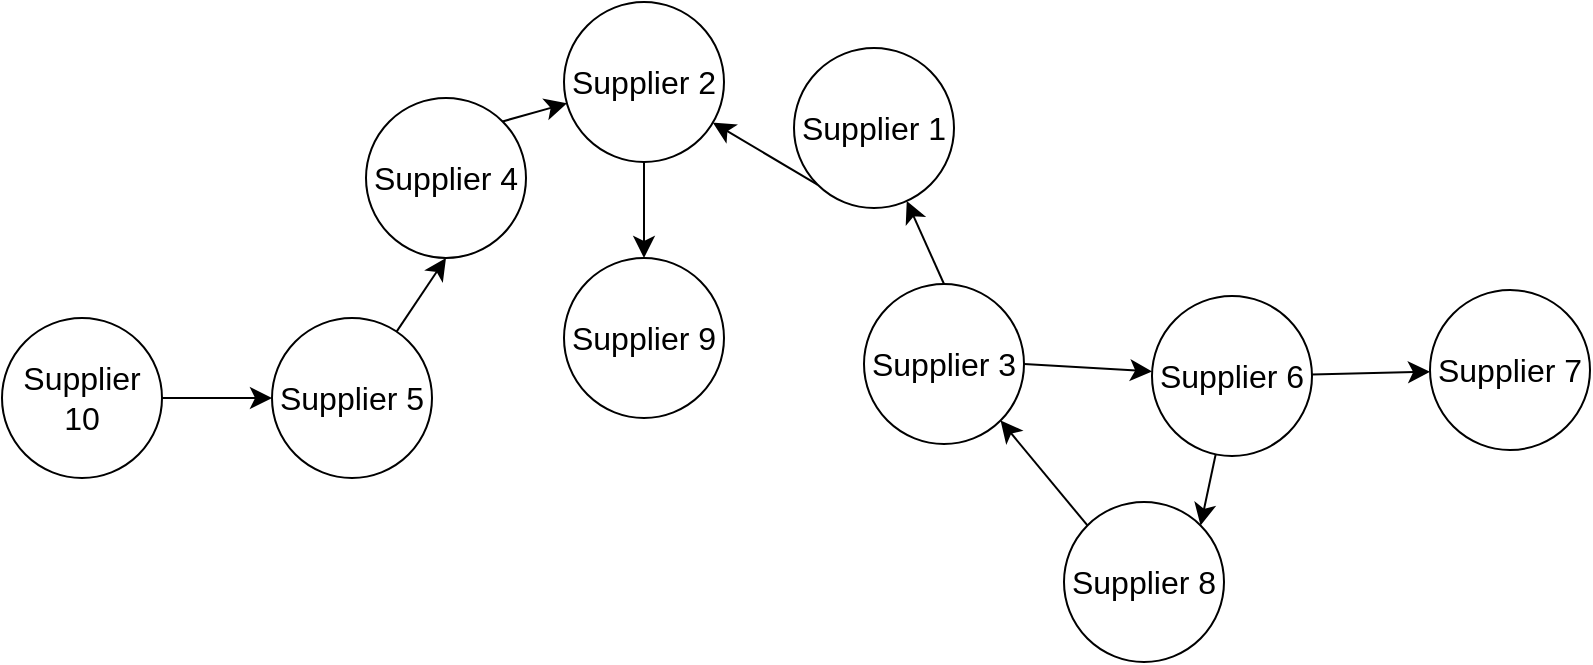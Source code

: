 <mxfile version="24.4.2" type="google" pages="3">
  <diagram name="Suppliers" id="Bss97l6f5SiMMDqndGWv">
    <mxGraphModel dx="1475" dy="513" grid="0" gridSize="10" guides="1" tooltips="1" connect="1" arrows="1" fold="1" page="0" pageScale="1" pageWidth="827" pageHeight="1169" math="0" shadow="0">
      <root>
        <mxCell id="0" />
        <mxCell id="1" parent="0" />
        <mxCell id="c4Q271Fm2Wud6zsfsdJt-21" style="edgeStyle=none;curved=1;rounded=0;orthogonalLoop=1;jettySize=auto;html=1;exitX=0;exitY=1;exitDx=0;exitDy=0;fontSize=12;startSize=8;endSize=8;" edge="1" parent="1" source="c4Q271Fm2Wud6zsfsdJt-22" target="c4Q271Fm2Wud6zsfsdJt-24">
          <mxGeometry relative="1" as="geometry" />
        </mxCell>
        <mxCell id="c4Q271Fm2Wud6zsfsdJt-22" value="&lt;font style=&quot;font-size: 16px;&quot;&gt;Supplier 1&lt;/font&gt;" style="ellipse;whiteSpace=wrap;html=1;aspect=fixed;" vertex="1" parent="1">
          <mxGeometry x="131" y="23" width="80" height="80" as="geometry" />
        </mxCell>
        <mxCell id="c4Q271Fm2Wud6zsfsdJt-23" style="edgeStyle=none;curved=1;rounded=0;orthogonalLoop=1;jettySize=auto;html=1;exitX=0.5;exitY=1;exitDx=0;exitDy=0;fontSize=12;startSize=8;endSize=8;" edge="1" parent="1" source="c4Q271Fm2Wud6zsfsdJt-24" target="c4Q271Fm2Wud6zsfsdJt-38">
          <mxGeometry relative="1" as="geometry" />
        </mxCell>
        <mxCell id="c4Q271Fm2Wud6zsfsdJt-24" value="&lt;font style=&quot;font-size: 16px;&quot;&gt;Supplier 2&lt;/font&gt;" style="ellipse;whiteSpace=wrap;html=1;aspect=fixed;" vertex="1" parent="1">
          <mxGeometry x="16" width="80" height="80" as="geometry" />
        </mxCell>
        <mxCell id="c4Q271Fm2Wud6zsfsdJt-25" style="edgeStyle=none;curved=1;rounded=0;orthogonalLoop=1;jettySize=auto;html=1;exitX=0.5;exitY=0;exitDx=0;exitDy=0;fontSize=12;startSize=8;endSize=8;" edge="1" parent="1" source="c4Q271Fm2Wud6zsfsdJt-27" target="c4Q271Fm2Wud6zsfsdJt-22">
          <mxGeometry relative="1" as="geometry" />
        </mxCell>
        <mxCell id="c4Q271Fm2Wud6zsfsdJt-26" style="edgeStyle=none;curved=1;rounded=0;orthogonalLoop=1;jettySize=auto;html=1;exitX=1;exitY=0.5;exitDx=0;exitDy=0;fontSize=12;startSize=8;endSize=8;" edge="1" parent="1" source="c4Q271Fm2Wud6zsfsdJt-27" target="c4Q271Fm2Wud6zsfsdJt-34">
          <mxGeometry relative="1" as="geometry" />
        </mxCell>
        <mxCell id="c4Q271Fm2Wud6zsfsdJt-27" value="&lt;font style=&quot;font-size: 16px;&quot;&gt;Supplier 3&lt;/font&gt;" style="ellipse;whiteSpace=wrap;html=1;aspect=fixed;" vertex="1" parent="1">
          <mxGeometry x="166" y="141" width="80" height="80" as="geometry" />
        </mxCell>
        <mxCell id="c4Q271Fm2Wud6zsfsdJt-28" style="edgeStyle=none;curved=1;rounded=0;orthogonalLoop=1;jettySize=auto;html=1;exitX=1;exitY=0;exitDx=0;exitDy=0;fontSize=12;startSize=8;endSize=8;" edge="1" parent="1" source="c4Q271Fm2Wud6zsfsdJt-29" target="c4Q271Fm2Wud6zsfsdJt-24">
          <mxGeometry relative="1" as="geometry" />
        </mxCell>
        <mxCell id="c4Q271Fm2Wud6zsfsdJt-29" value="&lt;font style=&quot;font-size: 16px;&quot;&gt;Supplier 4&lt;/font&gt;" style="ellipse;whiteSpace=wrap;html=1;aspect=fixed;" vertex="1" parent="1">
          <mxGeometry x="-83" y="48" width="80" height="80" as="geometry" />
        </mxCell>
        <mxCell id="c4Q271Fm2Wud6zsfsdJt-30" style="edgeStyle=none;curved=1;rounded=0;orthogonalLoop=1;jettySize=auto;html=1;entryX=0.5;entryY=1;entryDx=0;entryDy=0;fontSize=12;startSize=8;endSize=8;" edge="1" parent="1" source="c4Q271Fm2Wud6zsfsdJt-31" target="c4Q271Fm2Wud6zsfsdJt-29">
          <mxGeometry relative="1" as="geometry" />
        </mxCell>
        <mxCell id="c4Q271Fm2Wud6zsfsdJt-31" value="&lt;font style=&quot;font-size: 16px;&quot;&gt;Supplier 5&lt;/font&gt;" style="ellipse;whiteSpace=wrap;html=1;aspect=fixed;" vertex="1" parent="1">
          <mxGeometry x="-130" y="158" width="80" height="80" as="geometry" />
        </mxCell>
        <mxCell id="c4Q271Fm2Wud6zsfsdJt-32" style="edgeStyle=none;curved=1;rounded=0;orthogonalLoop=1;jettySize=auto;html=1;fontSize=12;startSize=8;endSize=8;" edge="1" parent="1" source="c4Q271Fm2Wud6zsfsdJt-34" target="c4Q271Fm2Wud6zsfsdJt-35">
          <mxGeometry relative="1" as="geometry" />
        </mxCell>
        <mxCell id="c4Q271Fm2Wud6zsfsdJt-33" style="edgeStyle=none;curved=1;rounded=0;orthogonalLoop=1;jettySize=auto;html=1;entryX=1;entryY=0;entryDx=0;entryDy=0;fontSize=12;startSize=8;endSize=8;" edge="1" parent="1" source="c4Q271Fm2Wud6zsfsdJt-34" target="c4Q271Fm2Wud6zsfsdJt-37">
          <mxGeometry relative="1" as="geometry" />
        </mxCell>
        <mxCell id="c4Q271Fm2Wud6zsfsdJt-34" value="&lt;font style=&quot;font-size: 16px;&quot;&gt;Supplier 6&lt;/font&gt;" style="ellipse;whiteSpace=wrap;html=1;aspect=fixed;" vertex="1" parent="1">
          <mxGeometry x="310" y="147" width="80" height="80" as="geometry" />
        </mxCell>
        <mxCell id="c4Q271Fm2Wud6zsfsdJt-35" value="&lt;font style=&quot;font-size: 16px;&quot;&gt;Supplier 7&lt;/font&gt;" style="ellipse;whiteSpace=wrap;html=1;aspect=fixed;" vertex="1" parent="1">
          <mxGeometry x="449" y="144" width="80" height="80" as="geometry" />
        </mxCell>
        <mxCell id="c4Q271Fm2Wud6zsfsdJt-36" style="edgeStyle=none;curved=1;rounded=0;orthogonalLoop=1;jettySize=auto;html=1;exitX=0;exitY=0;exitDx=0;exitDy=0;entryX=1;entryY=1;entryDx=0;entryDy=0;fontSize=12;startSize=8;endSize=8;" edge="1" parent="1" source="c4Q271Fm2Wud6zsfsdJt-37" target="c4Q271Fm2Wud6zsfsdJt-27">
          <mxGeometry relative="1" as="geometry" />
        </mxCell>
        <mxCell id="c4Q271Fm2Wud6zsfsdJt-37" value="&lt;font style=&quot;font-size: 16px;&quot;&gt;Supplier 8&lt;/font&gt;" style="ellipse;whiteSpace=wrap;html=1;aspect=fixed;" vertex="1" parent="1">
          <mxGeometry x="266" y="250" width="80" height="80" as="geometry" />
        </mxCell>
        <mxCell id="c4Q271Fm2Wud6zsfsdJt-38" value="&lt;font style=&quot;font-size: 16px;&quot;&gt;Supplier 9&lt;/font&gt;" style="ellipse;whiteSpace=wrap;html=1;aspect=fixed;" vertex="1" parent="1">
          <mxGeometry x="16" y="128" width="80" height="80" as="geometry" />
        </mxCell>
        <mxCell id="c4Q271Fm2Wud6zsfsdJt-39" style="edgeStyle=none;curved=1;rounded=0;orthogonalLoop=1;jettySize=auto;html=1;fontSize=12;startSize=8;endSize=8;exitX=1;exitY=0.5;exitDx=0;exitDy=0;" edge="1" parent="1" source="c4Q271Fm2Wud6zsfsdJt-40" target="c4Q271Fm2Wud6zsfsdJt-31">
          <mxGeometry relative="1" as="geometry">
            <mxPoint x="47" y="278" as="sourcePoint" />
          </mxGeometry>
        </mxCell>
        <mxCell id="c4Q271Fm2Wud6zsfsdJt-40" value="&lt;font style=&quot;font-size: 16px;&quot;&gt;Supplier 10&lt;/font&gt;" style="ellipse;whiteSpace=wrap;html=1;aspect=fixed;" vertex="1" parent="1">
          <mxGeometry x="-265" y="158" width="80" height="80" as="geometry" />
        </mxCell>
      </root>
    </mxGraphModel>
  </diagram>
  <diagram id="C84SIWdYVP0yn8myiEHB" name="Restaurants">
    <mxGraphModel dx="2813" dy="369" grid="0" gridSize="10" guides="1" tooltips="1" connect="1" arrows="1" fold="1" page="0" pageScale="1" pageWidth="827" pageHeight="1169" math="0" shadow="0">
      <root>
        <mxCell id="0" />
        <mxCell id="1" parent="0" />
        <mxCell id="7A7XeE9Nf-1nv5Z8wqqt-1" value="&lt;span style=&quot;font-size: 16px;&quot;&gt;Restaurant 1&lt;/span&gt;" style="ellipse;whiteSpace=wrap;html=1;aspect=fixed;" vertex="1" parent="1">
          <mxGeometry x="-353" y="511" width="80" height="80" as="geometry" />
        </mxCell>
        <mxCell id="7A7XeE9Nf-1nv5Z8wqqt-2" value="&lt;span style=&quot;font-size: 16px;&quot;&gt;Restaurant 2&lt;/span&gt;" style="ellipse;whiteSpace=wrap;html=1;aspect=fixed;" vertex="1" parent="1">
          <mxGeometry x="-919" y="516" width="80" height="80" as="geometry" />
        </mxCell>
        <mxCell id="7A7XeE9Nf-1nv5Z8wqqt-3" value="&lt;span style=&quot;font-size: 16px;&quot;&gt;Restaurant 3&lt;/span&gt;" style="ellipse;whiteSpace=wrap;html=1;aspect=fixed;" vertex="1" parent="1">
          <mxGeometry x="-746" y="523" width="80" height="80" as="geometry" />
        </mxCell>
        <mxCell id="7A7XeE9Nf-1nv5Z8wqqt-4" value="&lt;span style=&quot;font-size: 16px;&quot;&gt;Restaurant 4&lt;/span&gt;" style="ellipse;whiteSpace=wrap;html=1;aspect=fixed;" vertex="1" parent="1">
          <mxGeometry x="31" y="527" width="80" height="80" as="geometry" />
        </mxCell>
        <mxCell id="7A7XeE9Nf-1nv5Z8wqqt-5" value="&lt;span style=&quot;font-size: 16px;&quot;&gt;Restaurant 9&lt;/span&gt;" style="ellipse;whiteSpace=wrap;html=1;aspect=fixed;" vertex="1" parent="1">
          <mxGeometry x="-540" y="511" width="80" height="80" as="geometry" />
        </mxCell>
        <mxCell id="7A7XeE9Nf-1nv5Z8wqqt-6" style="edgeStyle=none;curved=1;rounded=0;orthogonalLoop=1;jettySize=auto;html=1;exitX=0.5;exitY=0;exitDx=0;exitDy=0;entryX=0.5;entryY=1;entryDx=0;entryDy=0;fontSize=12;startSize=8;endSize=8;" edge="1" parent="1" source="7A7XeE9Nf-1nv5Z8wqqt-8" target="7A7XeE9Nf-1nv5Z8wqqt-1">
          <mxGeometry relative="1" as="geometry" />
        </mxCell>
        <mxCell id="7A7XeE9Nf-1nv5Z8wqqt-7" style="edgeStyle=none;curved=1;rounded=0;orthogonalLoop=1;jettySize=auto;html=1;exitX=0.5;exitY=0;exitDx=0;exitDy=0;fontSize=12;startSize=8;endSize=8;entryX=0.5;entryY=1;entryDx=0;entryDy=0;" edge="1" parent="1" source="7A7XeE9Nf-1nv5Z8wqqt-8" target="7A7XeE9Nf-1nv5Z8wqqt-5">
          <mxGeometry relative="1" as="geometry" />
        </mxCell>
        <mxCell id="7A7XeE9Nf-1nv5Z8wqqt-8" value="&lt;span style=&quot;font-size: 16px;&quot;&gt;Supplier 1&lt;/span&gt;" style="whiteSpace=wrap;html=1;aspect=fixed;" vertex="1" parent="1">
          <mxGeometry x="-467" y="662" width="80" height="80" as="geometry" />
        </mxCell>
        <mxCell id="7A7XeE9Nf-1nv5Z8wqqt-9" style="edgeStyle=none;curved=1;rounded=0;orthogonalLoop=1;jettySize=auto;html=1;exitX=0.5;exitY=0;exitDx=0;exitDy=0;entryX=0.5;entryY=1;entryDx=0;entryDy=0;fontSize=12;startSize=8;endSize=8;" edge="1" parent="1" source="7A7XeE9Nf-1nv5Z8wqqt-10" target="7A7XeE9Nf-1nv5Z8wqqt-2">
          <mxGeometry relative="1" as="geometry" />
        </mxCell>
        <mxCell id="7A7XeE9Nf-1nv5Z8wqqt-10" value="&lt;span style=&quot;font-size: 16px;&quot;&gt;Supplier 2&lt;/span&gt;" style="whiteSpace=wrap;html=1;aspect=fixed;" vertex="1" parent="1">
          <mxGeometry x="-919" y="663" width="80" height="80" as="geometry" />
        </mxCell>
        <mxCell id="7A7XeE9Nf-1nv5Z8wqqt-11" style="edgeStyle=none;curved=1;rounded=0;orthogonalLoop=1;jettySize=auto;html=1;exitX=0.5;exitY=0;exitDx=0;exitDy=0;entryX=0.5;entryY=1;entryDx=0;entryDy=0;fontSize=12;startSize=8;endSize=8;" edge="1" parent="1" source="7A7XeE9Nf-1nv5Z8wqqt-12" target="7A7XeE9Nf-1nv5Z8wqqt-3">
          <mxGeometry relative="1" as="geometry" />
        </mxCell>
        <mxCell id="7A7XeE9Nf-1nv5Z8wqqt-12" value="&lt;span style=&quot;font-size: 16px;&quot;&gt;Supplier 3&lt;/span&gt;" style="whiteSpace=wrap;html=1;aspect=fixed;" vertex="1" parent="1">
          <mxGeometry x="-781" y="658" width="80" height="80" as="geometry" />
        </mxCell>
        <mxCell id="7A7XeE9Nf-1nv5Z8wqqt-13" style="edgeStyle=none;curved=1;rounded=0;orthogonalLoop=1;jettySize=auto;html=1;exitX=0.5;exitY=0;exitDx=0;exitDy=0;entryX=0.5;entryY=1;entryDx=0;entryDy=0;fontSize=12;startSize=8;endSize=8;" edge="1" parent="1" source="7A7XeE9Nf-1nv5Z8wqqt-14" target="7A7XeE9Nf-1nv5Z8wqqt-3">
          <mxGeometry relative="1" as="geometry" />
        </mxCell>
        <mxCell id="7A7XeE9Nf-1nv5Z8wqqt-14" value="&lt;span style=&quot;font-size: 16px;&quot;&gt;Supplier 4&lt;/span&gt;" style="whiteSpace=wrap;html=1;aspect=fixed;" vertex="1" parent="1">
          <mxGeometry x="-695" y="658" width="80" height="80" as="geometry" />
        </mxCell>
        <mxCell id="7A7XeE9Nf-1nv5Z8wqqt-15" style="edgeStyle=none;curved=1;rounded=0;orthogonalLoop=1;jettySize=auto;html=1;exitX=0.5;exitY=0;exitDx=0;exitDy=0;entryX=0.5;entryY=1;entryDx=0;entryDy=0;fontSize=12;startSize=8;endSize=8;" edge="1" parent="1" source="7A7XeE9Nf-1nv5Z8wqqt-16" target="7A7XeE9Nf-1nv5Z8wqqt-1">
          <mxGeometry relative="1" as="geometry" />
        </mxCell>
        <mxCell id="7A7XeE9Nf-1nv5Z8wqqt-16" value="&lt;span style=&quot;font-size: 16px;&quot;&gt;Supplier 5&lt;/span&gt;" style="whiteSpace=wrap;html=1;aspect=fixed;" vertex="1" parent="1">
          <mxGeometry x="-353" y="662" width="80" height="80" as="geometry" />
        </mxCell>
        <mxCell id="7A7XeE9Nf-1nv5Z8wqqt-17" style="edgeStyle=none;curved=1;rounded=0;orthogonalLoop=1;jettySize=auto;html=1;exitX=0.5;exitY=0;exitDx=0;exitDy=0;entryX=0.5;entryY=1;entryDx=0;entryDy=0;fontSize=12;startSize=8;endSize=8;" edge="1" parent="1" source="7A7XeE9Nf-1nv5Z8wqqt-18" target="7A7XeE9Nf-1nv5Z8wqqt-4">
          <mxGeometry relative="1" as="geometry" />
        </mxCell>
        <mxCell id="7A7XeE9Nf-1nv5Z8wqqt-18" value="&lt;span style=&quot;font-size: 16px;&quot;&gt;Supplier 6&lt;/span&gt;" style="whiteSpace=wrap;html=1;aspect=fixed;" vertex="1" parent="1">
          <mxGeometry x="-110" y="663" width="80" height="80" as="geometry" />
        </mxCell>
        <mxCell id="7A7XeE9Nf-1nv5Z8wqqt-19" style="edgeStyle=none;curved=1;rounded=0;orthogonalLoop=1;jettySize=auto;html=1;exitX=0.5;exitY=0;exitDx=0;exitDy=0;fontSize=12;startSize=8;endSize=8;" edge="1" parent="1" source="7A7XeE9Nf-1nv5Z8wqqt-20" target="7A7XeE9Nf-1nv5Z8wqqt-4">
          <mxGeometry relative="1" as="geometry" />
        </mxCell>
        <mxCell id="7A7XeE9Nf-1nv5Z8wqqt-20" value="&lt;span style=&quot;font-size: 16px;&quot;&gt;Supplier 7&lt;/span&gt;" style="whiteSpace=wrap;html=1;aspect=fixed;" vertex="1" parent="1">
          <mxGeometry x="31" y="663" width="80" height="80" as="geometry" />
        </mxCell>
        <mxCell id="7A7XeE9Nf-1nv5Z8wqqt-21" style="edgeStyle=none;curved=1;rounded=0;orthogonalLoop=1;jettySize=auto;html=1;exitX=0.5;exitY=0;exitDx=0;exitDy=0;entryX=0.5;entryY=1;entryDx=0;entryDy=0;fontSize=12;startSize=8;endSize=8;" edge="1" parent="1" source="7A7XeE9Nf-1nv5Z8wqqt-22" target="7A7XeE9Nf-1nv5Z8wqqt-1">
          <mxGeometry relative="1" as="geometry" />
        </mxCell>
        <mxCell id="7A7XeE9Nf-1nv5Z8wqqt-22" value="&lt;span style=&quot;font-size: 16px;&quot;&gt;Supplier 8&lt;/span&gt;" style="whiteSpace=wrap;html=1;aspect=fixed;" vertex="1" parent="1">
          <mxGeometry x="-233" y="662" width="80" height="80" as="geometry" />
        </mxCell>
        <mxCell id="7A7XeE9Nf-1nv5Z8wqqt-23" style="edgeStyle=none;curved=1;rounded=0;orthogonalLoop=1;jettySize=auto;html=1;exitX=0.5;exitY=0;exitDx=0;exitDy=0;entryX=0.5;entryY=1;entryDx=0;entryDy=0;fontSize=12;startSize=8;endSize=8;" edge="1" parent="1" source="7A7XeE9Nf-1nv5Z8wqqt-24" target="7A7XeE9Nf-1nv5Z8wqqt-4">
          <mxGeometry relative="1" as="geometry" />
        </mxCell>
        <mxCell id="7A7XeE9Nf-1nv5Z8wqqt-24" value="&lt;span style=&quot;font-size: 16px;&quot;&gt;Supplier 9&lt;/span&gt;" style="whiteSpace=wrap;html=1;aspect=fixed;" vertex="1" parent="1">
          <mxGeometry x="170" y="663" width="80" height="80" as="geometry" />
        </mxCell>
        <mxCell id="7A7XeE9Nf-1nv5Z8wqqt-25" style="edgeStyle=none;curved=1;rounded=0;orthogonalLoop=1;jettySize=auto;html=1;exitX=0.5;exitY=0;exitDx=0;exitDy=0;fontSize=12;startSize=8;endSize=8;entryX=0.5;entryY=1;entryDx=0;entryDy=0;" edge="1" parent="1" source="7A7XeE9Nf-1nv5Z8wqqt-26" target="7A7XeE9Nf-1nv5Z8wqqt-5">
          <mxGeometry relative="1" as="geometry" />
        </mxCell>
        <mxCell id="7A7XeE9Nf-1nv5Z8wqqt-26" value="&lt;span style=&quot;font-size: 16px;&quot;&gt;Supplier 10&lt;/span&gt;" style="whiteSpace=wrap;html=1;aspect=fixed;" vertex="1" parent="1">
          <mxGeometry x="-581" y="662" width="80" height="80" as="geometry" />
        </mxCell>
      </root>
    </mxGraphModel>
  </diagram>
  <diagram id="qGd9Nq4ZJKFyFFTBzVo3" name="Dishes">
    <mxGraphModel dx="3443" dy="479" grid="0" gridSize="10" guides="1" tooltips="1" connect="1" arrows="1" fold="1" page="0" pageScale="1" pageWidth="827" pageHeight="1169" math="0" shadow="0">
      <root>
        <mxCell id="0" />
        <mxCell id="1" parent="0" />
        <mxCell id="Hk1moE4tDtJ9cWW3x1br-1" value="&lt;span style=&quot;font-size: 16px;&quot;&gt;Dish 1&lt;/span&gt;" style="ellipse;whiteSpace=wrap;html=1;aspect=fixed;" vertex="1" parent="1">
          <mxGeometry x="-522" y="528" width="80" height="80" as="geometry" />
        </mxCell>
        <mxCell id="Hk1moE4tDtJ9cWW3x1br-2" value="&lt;span style=&quot;font-size: 16px;&quot;&gt;Dish 6&lt;/span&gt;" style="ellipse;whiteSpace=wrap;html=1;aspect=fixed;" vertex="1" parent="1">
          <mxGeometry x="-1080" y="536" width="80" height="80" as="geometry" />
        </mxCell>
        <mxCell id="Hk1moE4tDtJ9cWW3x1br-3" value="&lt;span style=&quot;font-size: 16px;&quot;&gt;Dish 3&lt;/span&gt;" style="ellipse;whiteSpace=wrap;html=1;aspect=fixed;" vertex="1" parent="1">
          <mxGeometry x="-631" y="524" width="80" height="80" as="geometry" />
        </mxCell>
        <mxCell id="Hk1moE4tDtJ9cWW3x1br-4" value="&lt;span style=&quot;font-size: 16px;&quot;&gt;Dish 2&lt;/span&gt;" style="ellipse;whiteSpace=wrap;html=1;aspect=fixed;" vertex="1" parent="1">
          <mxGeometry x="-902" y="575" width="80" height="80" as="geometry" />
        </mxCell>
        <mxCell id="Hk1moE4tDtJ9cWW3x1br-5" style="edgeStyle=none;curved=1;rounded=0;orthogonalLoop=1;jettySize=auto;html=1;exitX=0.5;exitY=0;exitDx=0;exitDy=0;entryX=0.5;entryY=1;entryDx=0;entryDy=0;fontSize=12;startSize=8;endSize=8;" edge="1" parent="1" source="Hk1moE4tDtJ9cWW3x1br-6" target="Hk1moE4tDtJ9cWW3x1br-24">
          <mxGeometry relative="1" as="geometry" />
        </mxCell>
        <mxCell id="Hk1moE4tDtJ9cWW3x1br-6" value="&lt;span style=&quot;font-size: 16px;&quot;&gt;Restaurant 3&lt;/span&gt;" style="whiteSpace=wrap;html=1;aspect=fixed;" vertex="1" parent="1">
          <mxGeometry x="-756" y="667" width="80" height="80" as="geometry" />
        </mxCell>
        <mxCell id="Hk1moE4tDtJ9cWW3x1br-7" style="edgeStyle=none;curved=1;rounded=0;orthogonalLoop=1;jettySize=auto;html=1;exitX=0.5;exitY=0;exitDx=0;exitDy=0;entryX=0.5;entryY=1;entryDx=0;entryDy=0;fontSize=12;startSize=8;endSize=8;" edge="1" parent="1" source="Hk1moE4tDtJ9cWW3x1br-9" target="Hk1moE4tDtJ9cWW3x1br-2">
          <mxGeometry relative="1" as="geometry" />
        </mxCell>
        <mxCell id="Hk1moE4tDtJ9cWW3x1br-8" style="edgeStyle=none;curved=1;rounded=0;orthogonalLoop=1;jettySize=auto;html=1;exitX=0.5;exitY=0;exitDx=0;exitDy=0;entryX=0.5;entryY=1;entryDx=0;entryDy=0;fontSize=12;startSize=8;endSize=8;" edge="1" parent="1" source="Hk1moE4tDtJ9cWW3x1br-9" target="Hk1moE4tDtJ9cWW3x1br-26">
          <mxGeometry relative="1" as="geometry" />
        </mxCell>
        <mxCell id="Hk1moE4tDtJ9cWW3x1br-9" value="&lt;span style=&quot;font-size: 16px;&quot;&gt;Restaurant 1&lt;/span&gt;" style="whiteSpace=wrap;html=1;aspect=fixed;" vertex="1" parent="1">
          <mxGeometry x="-1113" y="663" width="80" height="80" as="geometry" />
        </mxCell>
        <mxCell id="Hk1moE4tDtJ9cWW3x1br-10" style="edgeStyle=none;curved=1;rounded=0;orthogonalLoop=1;jettySize=auto;html=1;exitX=0.5;exitY=0;exitDx=0;exitDy=0;entryX=0.5;entryY=1;entryDx=0;entryDy=0;fontSize=12;startSize=8;endSize=8;" edge="1" parent="1" source="Hk1moE4tDtJ9cWW3x1br-11" target="Hk1moE4tDtJ9cWW3x1br-25">
          <mxGeometry relative="1" as="geometry" />
        </mxCell>
        <mxCell id="Hk1moE4tDtJ9cWW3x1br-11" value="&lt;span style=&quot;font-size: 16px;&quot;&gt;Restaurant 6&lt;/span&gt;" style="whiteSpace=wrap;html=1;aspect=fixed;" vertex="1" parent="1">
          <mxGeometry x="-1360" y="667" width="80" height="80" as="geometry" />
        </mxCell>
        <mxCell id="Hk1moE4tDtJ9cWW3x1br-12" style="edgeStyle=none;curved=1;rounded=0;orthogonalLoop=1;jettySize=auto;html=1;exitX=0.5;exitY=0;exitDx=0;exitDy=0;entryX=1;entryY=1;entryDx=0;entryDy=0;fontSize=12;startSize=8;endSize=8;" edge="1" parent="1" source="Hk1moE4tDtJ9cWW3x1br-13" target="Hk1moE4tDtJ9cWW3x1br-4">
          <mxGeometry relative="1" as="geometry" />
        </mxCell>
        <mxCell id="Hk1moE4tDtJ9cWW3x1br-13" value="&lt;span style=&quot;font-size: 16px;&quot;&gt;Restaurant 7&lt;/span&gt;" style="whiteSpace=wrap;html=1;aspect=fixed;" vertex="1" parent="1">
          <mxGeometry x="-852" y="667" width="80" height="80" as="geometry" />
        </mxCell>
        <mxCell id="Hk1moE4tDtJ9cWW3x1br-14" style="edgeStyle=none;curved=1;rounded=0;orthogonalLoop=1;jettySize=auto;html=1;exitX=0.5;exitY=0;exitDx=0;exitDy=0;fontSize=12;startSize=8;endSize=8;" edge="1" parent="1" source="Hk1moE4tDtJ9cWW3x1br-15" target="Hk1moE4tDtJ9cWW3x1br-3">
          <mxGeometry relative="1" as="geometry" />
        </mxCell>
        <mxCell id="Hk1moE4tDtJ9cWW3x1br-15" value="&lt;span style=&quot;font-size: 16px;&quot;&gt;Restaurant 4&lt;/span&gt;" style="whiteSpace=wrap;html=1;aspect=fixed;" vertex="1" parent="1">
          <mxGeometry x="-642" y="667" width="80" height="80" as="geometry" />
        </mxCell>
        <mxCell id="Hk1moE4tDtJ9cWW3x1br-16" style="edgeStyle=none;curved=1;rounded=0;orthogonalLoop=1;jettySize=auto;html=1;exitX=0.5;exitY=0;exitDx=0;exitDy=0;entryX=0.5;entryY=1;entryDx=0;entryDy=0;fontSize=12;startSize=8;endSize=8;" edge="1" parent="1" source="Hk1moE4tDtJ9cWW3x1br-17" target="Hk1moE4tDtJ9cWW3x1br-27">
          <mxGeometry relative="1" as="geometry" />
        </mxCell>
        <mxCell id="Hk1moE4tDtJ9cWW3x1br-17" value="&lt;span style=&quot;font-size: 16px;&quot;&gt;Restaurant 9&lt;/span&gt;" style="whiteSpace=wrap;html=1;aspect=fixed;" vertex="1" parent="1">
          <mxGeometry x="-410" y="666" width="80" height="80" as="geometry" />
        </mxCell>
        <mxCell id="Hk1moE4tDtJ9cWW3x1br-18" style="edgeStyle=none;curved=1;rounded=0;orthogonalLoop=1;jettySize=auto;html=1;exitX=0.5;exitY=0;exitDx=0;exitDy=0;entryX=0.5;entryY=1;entryDx=0;entryDy=0;fontSize=12;startSize=8;endSize=8;" edge="1" parent="1" source="Hk1moE4tDtJ9cWW3x1br-19" target="Hk1moE4tDtJ9cWW3x1br-1">
          <mxGeometry relative="1" as="geometry" />
        </mxCell>
        <mxCell id="Hk1moE4tDtJ9cWW3x1br-19" value="&lt;span style=&quot;font-size: 16px;&quot;&gt;Restaurant 5&lt;/span&gt;" style="whiteSpace=wrap;html=1;aspect=fixed;" vertex="1" parent="1">
          <mxGeometry x="-522" y="667" width="80" height="80" as="geometry" />
        </mxCell>
        <mxCell id="Hk1moE4tDtJ9cWW3x1br-20" style="edgeStyle=none;curved=1;rounded=0;orthogonalLoop=1;jettySize=auto;html=1;exitX=0.5;exitY=0;exitDx=0;exitDy=0;entryX=0.5;entryY=1;entryDx=0;entryDy=0;fontSize=12;startSize=8;endSize=8;" edge="1" parent="1" source="Hk1moE4tDtJ9cWW3x1br-21" target="Hk1moE4tDtJ9cWW3x1br-26">
          <mxGeometry relative="1" as="geometry" />
        </mxCell>
        <mxCell id="Hk1moE4tDtJ9cWW3x1br-21" value="&lt;span style=&quot;font-size: 16px;&quot;&gt;Restaurant 10&lt;/span&gt;" style="whiteSpace=wrap;html=1;aspect=fixed;" vertex="1" parent="1">
          <mxGeometry x="-1209" y="663" width="80" height="80" as="geometry" />
        </mxCell>
        <mxCell id="Hk1moE4tDtJ9cWW3x1br-22" style="edgeStyle=none;curved=1;rounded=0;orthogonalLoop=1;jettySize=auto;html=1;exitX=0.5;exitY=0;exitDx=0;exitDy=0;fontSize=12;startSize=8;endSize=8;entryX=0;entryY=1;entryDx=0;entryDy=0;" edge="1" parent="1" source="Hk1moE4tDtJ9cWW3x1br-23" target="Hk1moE4tDtJ9cWW3x1br-4">
          <mxGeometry relative="1" as="geometry" />
        </mxCell>
        <mxCell id="Hk1moE4tDtJ9cWW3x1br-23" value="&lt;span style=&quot;font-size: 16px;&quot;&gt;Restaurant 2&lt;/span&gt;" style="whiteSpace=wrap;html=1;aspect=fixed;" vertex="1" parent="1">
          <mxGeometry x="-963" y="669" width="80" height="80" as="geometry" />
        </mxCell>
        <mxCell id="Hk1moE4tDtJ9cWW3x1br-24" value="&lt;span style=&quot;font-size: 16px;&quot;&gt;Dish 5&lt;/span&gt;" style="ellipse;whiteSpace=wrap;html=1;aspect=fixed;" vertex="1" parent="1">
          <mxGeometry x="-777" y="522" width="80" height="80" as="geometry" />
        </mxCell>
        <mxCell id="Hk1moE4tDtJ9cWW3x1br-25" value="&lt;span style=&quot;font-size: 16px;&quot;&gt;Dish 4&lt;/span&gt;" style="ellipse;whiteSpace=wrap;html=1;aspect=fixed;" vertex="1" parent="1">
          <mxGeometry x="-1360" y="534" width="80" height="80" as="geometry" />
        </mxCell>
        <mxCell id="Hk1moE4tDtJ9cWW3x1br-26" value="&lt;span style=&quot;font-size: 16px;&quot;&gt;Dish 9&lt;/span&gt;" style="ellipse;whiteSpace=wrap;html=1;aspect=fixed;" vertex="1" parent="1">
          <mxGeometry x="-1160" y="538" width="80" height="80" as="geometry" />
        </mxCell>
        <mxCell id="Hk1moE4tDtJ9cWW3x1br-27" value="&lt;span style=&quot;font-size: 16px;&quot;&gt;Dish 8&lt;/span&gt;" style="ellipse;whiteSpace=wrap;html=1;aspect=fixed;" vertex="1" parent="1">
          <mxGeometry x="-410" y="527" width="80" height="80" as="geometry" />
        </mxCell>
        <mxCell id="Hk1moE4tDtJ9cWW3x1br-28" style="edgeStyle=none;curved=1;rounded=0;orthogonalLoop=1;jettySize=auto;html=1;exitX=0.5;exitY=0;exitDx=0;exitDy=0;entryX=0.5;entryY=1;entryDx=0;entryDy=0;fontSize=12;startSize=8;endSize=8;" edge="1" parent="1" source="Hk1moE4tDtJ9cWW3x1br-29" target="Hk1moE4tDtJ9cWW3x1br-30">
          <mxGeometry relative="1" as="geometry" />
        </mxCell>
        <mxCell id="Hk1moE4tDtJ9cWW3x1br-29" value="&lt;span style=&quot;font-size: 16px;&quot;&gt;Restaurant 8&lt;/span&gt;" style="whiteSpace=wrap;html=1;aspect=fixed;" vertex="1" parent="1">
          <mxGeometry x="-298" y="665" width="80" height="80" as="geometry" />
        </mxCell>
        <mxCell id="Hk1moE4tDtJ9cWW3x1br-30" value="&lt;span style=&quot;font-size: 16px;&quot;&gt;Dish 7&lt;/span&gt;" style="ellipse;whiteSpace=wrap;html=1;aspect=fixed;" vertex="1" parent="1">
          <mxGeometry x="-298" y="527" width="80" height="80" as="geometry" />
        </mxCell>
      </root>
    </mxGraphModel>
  </diagram>
</mxfile>
